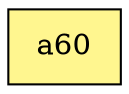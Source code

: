 digraph G {
rankdir=BT;ranksep="2.0";
"a60" [shape=record,fillcolor=khaki1,style=filled,label="{a60}"];
}